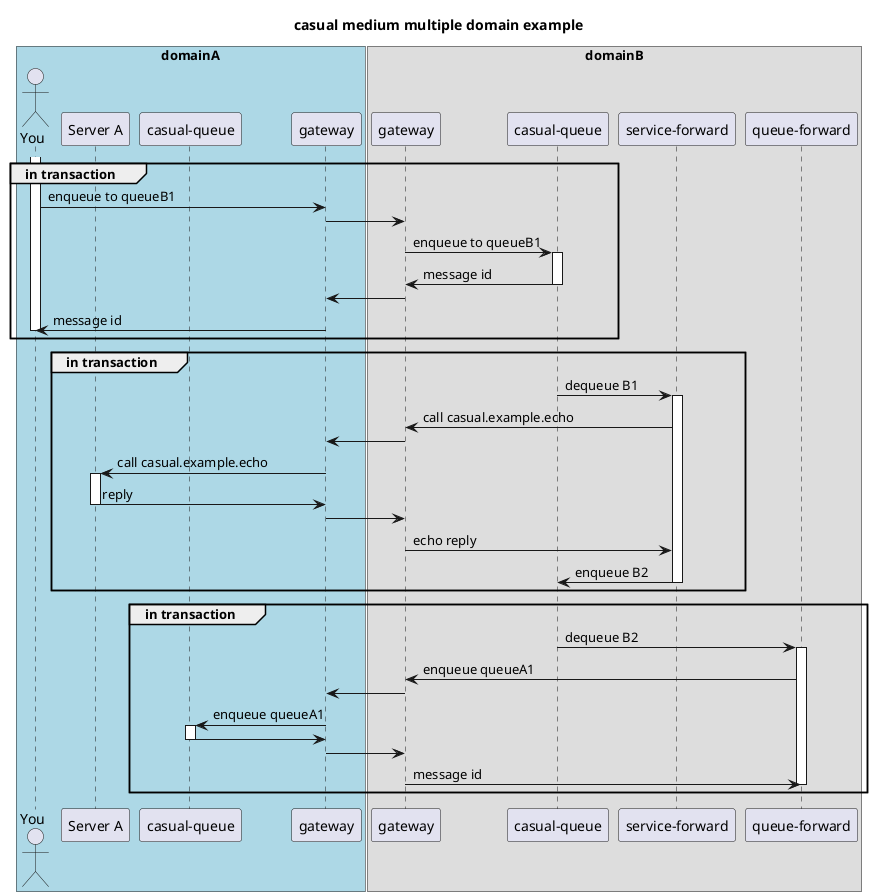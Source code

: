 @startuml

title casual medium multiple domain example

box "domainA" #LightBlue
   actor "You" as AA
   participant "Server A" as SA
   participant "casual-queue" as QA
   participant "gateway" as GA
end box

box "domainB"
   participant "gateway" as GB 
   participant "casual-queue" as QB
   participant "service-forward" as SFB
   participant "queue-forward" as QFB
end box

activate AA

group in transaction
AA -> GA: enqueue to queueB1
GA -> GB:
GB -> QB: enqueue to queueB1
activate QB
QB -> GB: message id
deactivate QB
GB -> GA:
GA -> AA: message id
deactivate AA
end

group in transaction
QB -> SFB: dequeue B1
activate SFB
SFB -> GB: call casual.example.echo 
GB -> GA:
GA -> SA: call casual.example.echo 
activate SA
SA -> GA: reply 
deactivate SA
GA -> GB
GB -> SFB: echo reply
SFB -> QB: enqueue B2
deactivate SFB
end

group in transaction
QB -> QFB: dequeue B2
activate QFB
QFB -> GB: enqueue queueA1
GB -> GA
GA -> QA: enqueue queueA1
activate QA
QA -> GA
deactivate QA
GA -> GB
GB -> QFB: message id

deactivate QFB


end



@enduml
